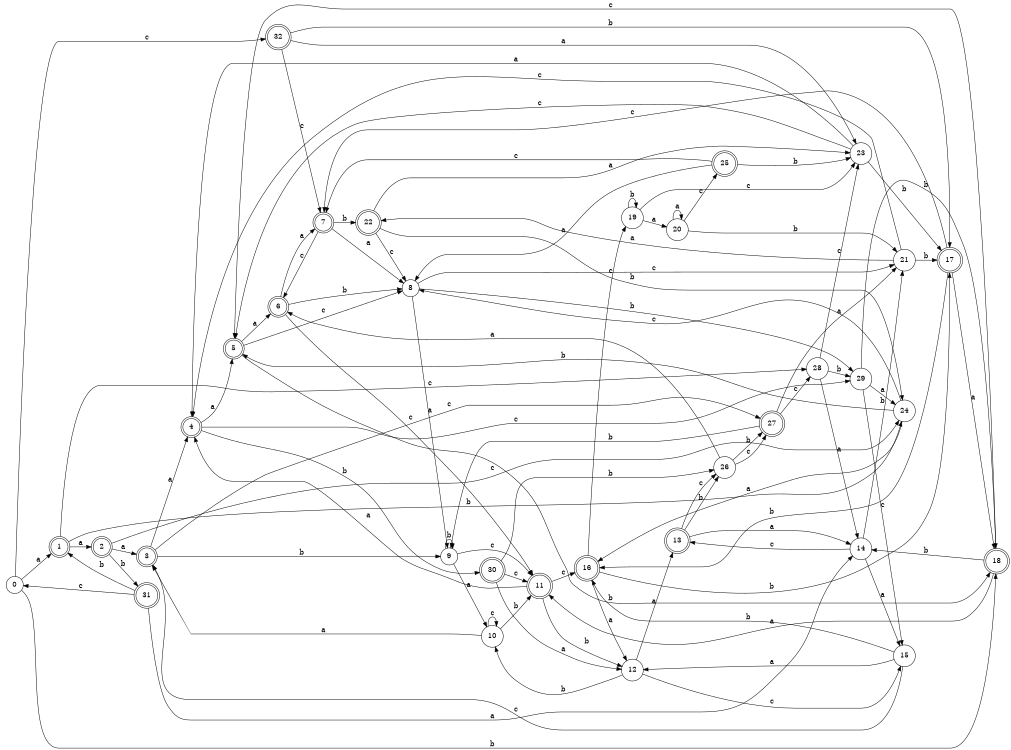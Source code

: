 digraph n27_2 {
__start0 [label="" shape="none"];

rankdir=LR;
size="8,5";

s0 [style="filled", color="black", fillcolor="white" shape="circle", label="0"];
s1 [style="rounded,filled", color="black", fillcolor="white" shape="doublecircle", label="1"];
s2 [style="rounded,filled", color="black", fillcolor="white" shape="doublecircle", label="2"];
s3 [style="rounded,filled", color="black", fillcolor="white" shape="doublecircle", label="3"];
s4 [style="rounded,filled", color="black", fillcolor="white" shape="doublecircle", label="4"];
s5 [style="rounded,filled", color="black", fillcolor="white" shape="doublecircle", label="5"];
s6 [style="rounded,filled", color="black", fillcolor="white" shape="doublecircle", label="6"];
s7 [style="rounded,filled", color="black", fillcolor="white" shape="doublecircle", label="7"];
s8 [style="filled", color="black", fillcolor="white" shape="circle", label="8"];
s9 [style="filled", color="black", fillcolor="white" shape="circle", label="9"];
s10 [style="filled", color="black", fillcolor="white" shape="circle", label="10"];
s11 [style="rounded,filled", color="black", fillcolor="white" shape="doublecircle", label="11"];
s12 [style="filled", color="black", fillcolor="white" shape="circle", label="12"];
s13 [style="rounded,filled", color="black", fillcolor="white" shape="doublecircle", label="13"];
s14 [style="filled", color="black", fillcolor="white" shape="circle", label="14"];
s15 [style="filled", color="black", fillcolor="white" shape="circle", label="15"];
s16 [style="rounded,filled", color="black", fillcolor="white" shape="doublecircle", label="16"];
s17 [style="rounded,filled", color="black", fillcolor="white" shape="doublecircle", label="17"];
s18 [style="rounded,filled", color="black", fillcolor="white" shape="doublecircle", label="18"];
s19 [style="filled", color="black", fillcolor="white" shape="circle", label="19"];
s20 [style="filled", color="black", fillcolor="white" shape="circle", label="20"];
s21 [style="filled", color="black", fillcolor="white" shape="circle", label="21"];
s22 [style="rounded,filled", color="black", fillcolor="white" shape="doublecircle", label="22"];
s23 [style="filled", color="black", fillcolor="white" shape="circle", label="23"];
s24 [style="filled", color="black", fillcolor="white" shape="circle", label="24"];
s25 [style="rounded,filled", color="black", fillcolor="white" shape="doublecircle", label="25"];
s26 [style="filled", color="black", fillcolor="white" shape="circle", label="26"];
s27 [style="rounded,filled", color="black", fillcolor="white" shape="doublecircle", label="27"];
s28 [style="filled", color="black", fillcolor="white" shape="circle", label="28"];
s29 [style="filled", color="black", fillcolor="white" shape="circle", label="29"];
s30 [style="rounded,filled", color="black", fillcolor="white" shape="doublecircle", label="30"];
s31 [style="rounded,filled", color="black", fillcolor="white" shape="doublecircle", label="31"];
s32 [style="rounded,filled", color="black", fillcolor="white" shape="doublecircle", label="32"];
s0 -> s1 [label="a"];
s0 -> s18 [label="b"];
s0 -> s32 [label="c"];
s1 -> s2 [label="a"];
s1 -> s24 [label="b"];
s1 -> s28 [label="c"];
s2 -> s3 [label="a"];
s2 -> s31 [label="b"];
s2 -> s24 [label="c"];
s3 -> s4 [label="a"];
s3 -> s9 [label="b"];
s3 -> s27 [label="c"];
s4 -> s5 [label="a"];
s4 -> s30 [label="b"];
s4 -> s29 [label="c"];
s5 -> s6 [label="a"];
s5 -> s18 [label="b"];
s5 -> s8 [label="c"];
s6 -> s7 [label="a"];
s6 -> s8 [label="b"];
s6 -> s11 [label="c"];
s7 -> s8 [label="a"];
s7 -> s22 [label="b"];
s7 -> s6 [label="c"];
s8 -> s9 [label="a"];
s8 -> s29 [label="b"];
s8 -> s21 [label="c"];
s9 -> s10 [label="a"];
s9 -> s9 [label="b"];
s9 -> s11 [label="c"];
s10 -> s3 [label="a"];
s10 -> s11 [label="b"];
s10 -> s10 [label="c"];
s11 -> s4 [label="a"];
s11 -> s12 [label="b"];
s11 -> s16 [label="c"];
s12 -> s13 [label="a"];
s12 -> s10 [label="b"];
s12 -> s15 [label="c"];
s13 -> s14 [label="a"];
s13 -> s26 [label="b"];
s13 -> s26 [label="c"];
s14 -> s15 [label="a"];
s14 -> s21 [label="b"];
s14 -> s13 [label="c"];
s15 -> s12 [label="a"];
s15 -> s16 [label="b"];
s15 -> s3 [label="c"];
s16 -> s12 [label="a"];
s16 -> s17 [label="b"];
s16 -> s19 [label="c"];
s17 -> s18 [label="a"];
s17 -> s16 [label="b"];
s17 -> s7 [label="c"];
s18 -> s11 [label="a"];
s18 -> s14 [label="b"];
s18 -> s5 [label="c"];
s19 -> s20 [label="a"];
s19 -> s19 [label="b"];
s19 -> s23 [label="c"];
s20 -> s20 [label="a"];
s20 -> s21 [label="b"];
s20 -> s25 [label="c"];
s21 -> s22 [label="a"];
s21 -> s17 [label="b"];
s21 -> s4 [label="c"];
s22 -> s23 [label="a"];
s22 -> s24 [label="b"];
s22 -> s8 [label="c"];
s23 -> s4 [label="a"];
s23 -> s17 [label="b"];
s23 -> s5 [label="c"];
s24 -> s16 [label="a"];
s24 -> s5 [label="b"];
s24 -> s8 [label="c"];
s25 -> s8 [label="a"];
s25 -> s23 [label="b"];
s25 -> s7 [label="c"];
s26 -> s6 [label="a"];
s26 -> s27 [label="b"];
s26 -> s27 [label="c"];
s27 -> s21 [label="a"];
s27 -> s9 [label="b"];
s27 -> s28 [label="c"];
s28 -> s14 [label="a"];
s28 -> s29 [label="b"];
s28 -> s23 [label="c"];
s29 -> s24 [label="a"];
s29 -> s18 [label="b"];
s29 -> s15 [label="c"];
s30 -> s12 [label="a"];
s30 -> s26 [label="b"];
s30 -> s11 [label="c"];
s31 -> s14 [label="a"];
s31 -> s1 [label="b"];
s31 -> s0 [label="c"];
s32 -> s23 [label="a"];
s32 -> s17 [label="b"];
s32 -> s7 [label="c"];

}
